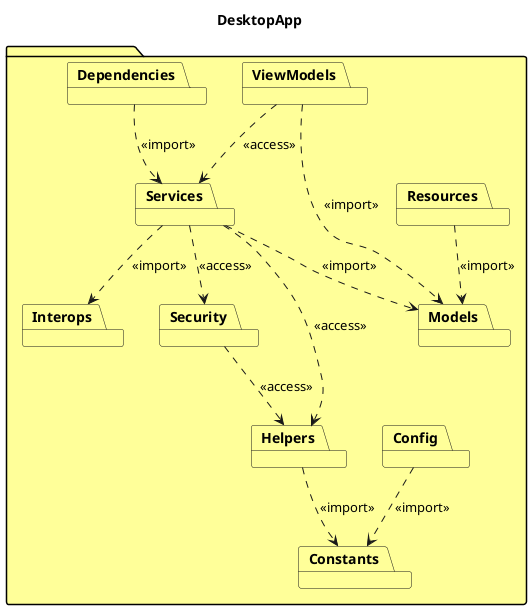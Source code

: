 @startuml

package #FFFF99 {
    title DesktopApp

    package Dependencies #FFFF99
    package Config #FFFF99
    package Constants #FFFF99
    package Helpers #FFFF99
    package Interops #FFFF99
    package Models #FFFF99
    package Resources #FFFF99
    package Security #FFFF99
    package Services #FFFF99
    package ViewModels #FFFF99

    ' Relationships (chỉ dùng <<import>> và <<access>>)
    Config ..> Constants : <<import>>
    Services ..> Models : <<import>>
    Services ..> Helpers : <<access>>
    Services ..> Interops : <<import>>
    Services ..> Security : <<access>>
    ViewModels ..> Models : <<import>>
    ViewModels ..> Services : <<access>>
    Helpers ..> Constants : <<import>>
    Security ..> Helpers : <<access>>
    Dependencies ..> Services : <<import>>
    Resources ..> Models : <<import>>
}

@enduml 